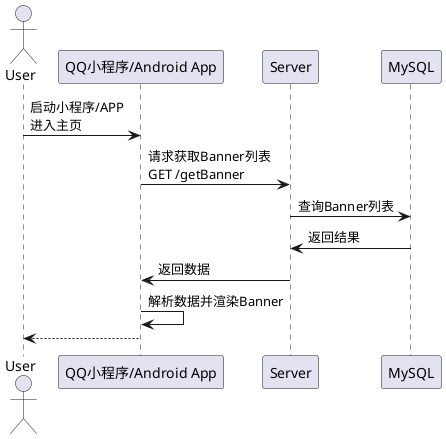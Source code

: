 @startuml Banner-获取Banner列表
actor "User" as user
participant "QQ小程序/Android App" as qp
participant "Server" as server
participant "MySQL" as db
user->qp:启动小程序/APP\n进入主页
qp->server:请求获取Banner列表\nGET /getBanner
server->db:查询Banner列表
server<-db:返回结果
qp<-server:返回数据
qp->qp:解析数据并渲染Banner
user<--qp
@enduml